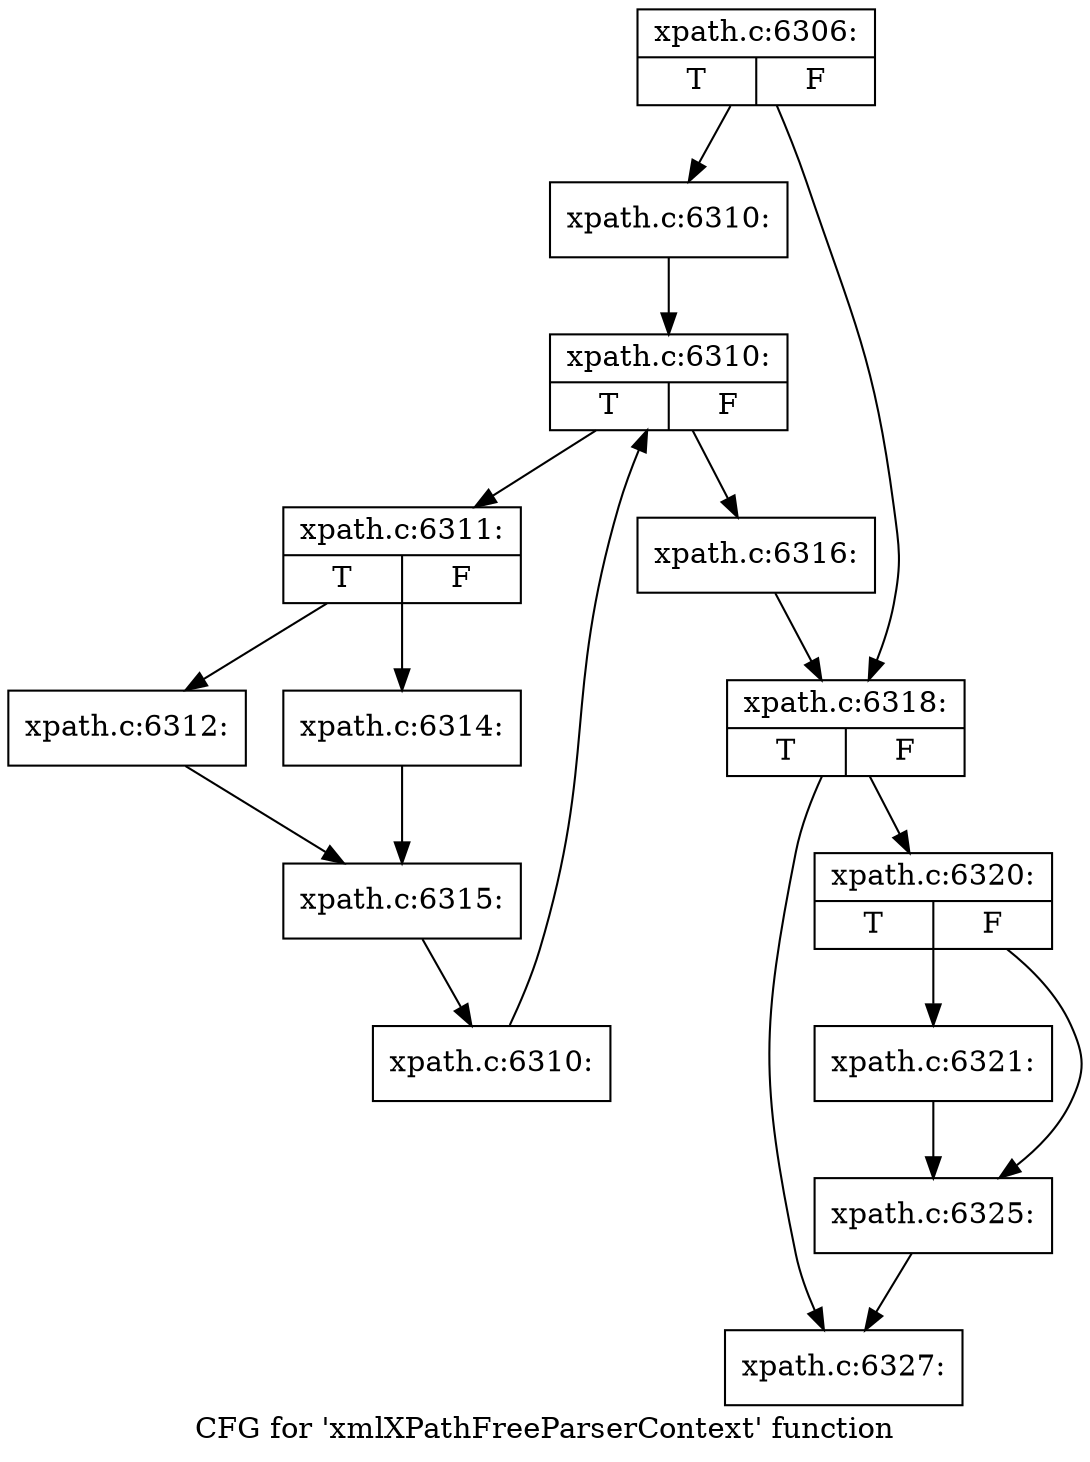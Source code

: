 digraph "CFG for 'xmlXPathFreeParserContext' function" {
	label="CFG for 'xmlXPathFreeParserContext' function";

	Node0x55e6b255bfc0 [shape=record,label="{xpath.c:6306:|{<s0>T|<s1>F}}"];
	Node0x55e6b255bfc0 -> Node0x55e6b25234b0;
	Node0x55e6b255bfc0 -> Node0x55e6b2523500;
	Node0x55e6b25234b0 [shape=record,label="{xpath.c:6310:}"];
	Node0x55e6b25234b0 -> Node0x55e6b2522ae0;
	Node0x55e6b2522ae0 [shape=record,label="{xpath.c:6310:|{<s0>T|<s1>F}}"];
	Node0x55e6b2522ae0 -> Node0x55e6b269a4b0;
	Node0x55e6b2522ae0 -> Node0x55e6b25238e0;
	Node0x55e6b269a4b0 [shape=record,label="{xpath.c:6311:|{<s0>T|<s1>F}}"];
	Node0x55e6b269a4b0 -> Node0x55e6b269a8e0;
	Node0x55e6b269a4b0 -> Node0x55e6b269a980;
	Node0x55e6b269a8e0 [shape=record,label="{xpath.c:6312:}"];
	Node0x55e6b269a8e0 -> Node0x55e6b269a930;
	Node0x55e6b269a980 [shape=record,label="{xpath.c:6314:}"];
	Node0x55e6b269a980 -> Node0x55e6b269a930;
	Node0x55e6b269a930 [shape=record,label="{xpath.c:6315:}"];
	Node0x55e6b269a930 -> Node0x55e6b269a420;
	Node0x55e6b269a420 [shape=record,label="{xpath.c:6310:}"];
	Node0x55e6b269a420 -> Node0x55e6b2522ae0;
	Node0x55e6b25238e0 [shape=record,label="{xpath.c:6316:}"];
	Node0x55e6b25238e0 -> Node0x55e6b2523500;
	Node0x55e6b2523500 [shape=record,label="{xpath.c:6318:|{<s0>T|<s1>F}}"];
	Node0x55e6b2523500 -> Node0x55e6b269bde0;
	Node0x55e6b2523500 -> Node0x55e6b269be30;
	Node0x55e6b269bde0 [shape=record,label="{xpath.c:6320:|{<s0>T|<s1>F}}"];
	Node0x55e6b269bde0 -> Node0x55e6b269c320;
	Node0x55e6b269bde0 -> Node0x55e6b269c370;
	Node0x55e6b269c320 [shape=record,label="{xpath.c:6321:}"];
	Node0x55e6b269c320 -> Node0x55e6b269c370;
	Node0x55e6b269c370 [shape=record,label="{xpath.c:6325:}"];
	Node0x55e6b269c370 -> Node0x55e6b269be30;
	Node0x55e6b269be30 [shape=record,label="{xpath.c:6327:}"];
}
